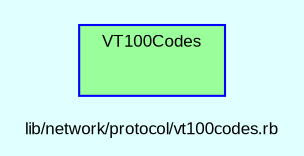 digraph TopLevel {
    compound = true
    bgcolor = lightcyan1
    fontname = Arial
    fontsize = 8
    label = "lib/network/protocol/vt100codes.rb"
    node [
        fontname = Arial,
        fontsize = 8,
        color = black
    ]

    subgraph cluster_VT100Codes {
        fillcolor = palegreen1
        URL = "classes/VT100Codes.html"
        fontname = Arial
        color = blue
        label = "VT100Codes"
        style = filled
        VT100Codes [
            shape = plaintext,
            height = 0.01,
            width = 0.75,
            label = ""
        ]

    }

}

